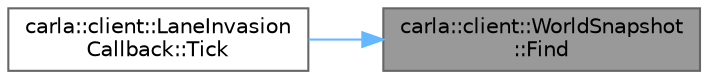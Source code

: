 digraph "carla::client::WorldSnapshot::Find"
{
 // INTERACTIVE_SVG=YES
 // LATEX_PDF_SIZE
  bgcolor="transparent";
  edge [fontname=Helvetica,fontsize=10,labelfontname=Helvetica,labelfontsize=10];
  node [fontname=Helvetica,fontsize=10,shape=box,height=0.2,width=0.4];
  rankdir="RL";
  Node1 [id="Node000001",label="carla::client::WorldSnapshot\l::Find",height=0.2,width=0.4,color="gray40", fillcolor="grey60", style="filled", fontcolor="black",tooltip="Find an ActorSnapshot by id."];
  Node1 -> Node2 [id="edge1_Node000001_Node000002",dir="back",color="steelblue1",style="solid",tooltip=" "];
  Node2 [id="Node000002",label="carla::client::LaneInvasion\lCallback::Tick",height=0.2,width=0.4,color="grey40", fillcolor="white", style="filled",URL="$d8/d64/classcarla_1_1client_1_1LaneInvasionCallback.html#ad3fab0bb2e6fb133d9b63d4e26592864",tooltip=" "];
}
